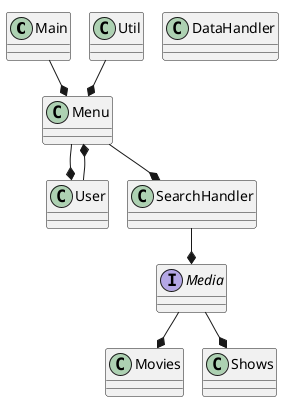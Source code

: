 @startuml
!pragma layout smetana

Class Main{
}

Class Menu{
}

Class User{

}

Class SearchHandler{
}

Class DataHandler{
}

Interface Media{
}

Class Util{
}

Class Movies{
}

Class Shows{
}

Main --* Menu
Menu --* User
User --* Menu
Util --* Menu
Menu --* SearchHandler
SearchHandler --* Media
Media --* Movies
Media --* Shows

@enduml